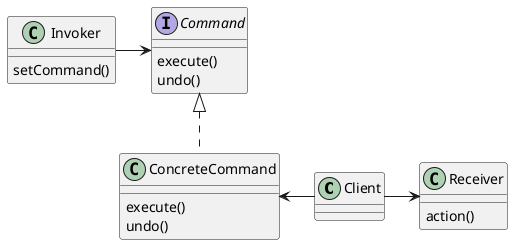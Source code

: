 @startuml
'https://plantuml.com/class-diagram

class Client

class Receiver {
    action()
}

interface Command {
    execute()
    undo()
}

class ConcreteCommand {
    execute()
    undo()
}

class Invoker {
    setCommand()
}

Command <|.. ConcreteCommand
Client -> Receiver
ConcreteCommand <- Client
Invoker -> Command

@enduml